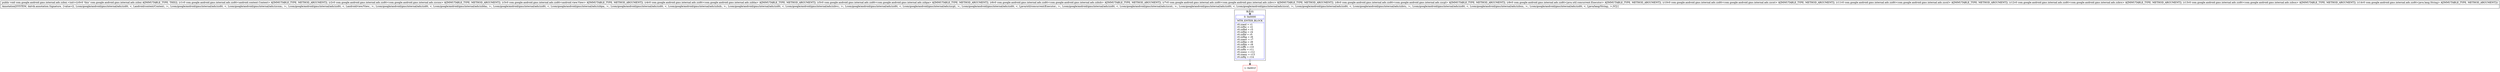 digraph "CFG forcom.google.android.gms.internal.ads.zzbni.\<init\>(Lcom\/google\/android\/gms\/internal\/ads\/zzdtt;Lcom\/google\/android\/gms\/internal\/ads\/zzdtt;Lcom\/google\/android\/gms\/internal\/ads\/zzdtt;Lcom\/google\/android\/gms\/internal\/ads\/zzdtt;Lcom\/google\/android\/gms\/internal\/ads\/zzdtt;Lcom\/google\/android\/gms\/internal\/ads\/zzdtt;Lcom\/google\/android\/gms\/internal\/ads\/zzdtt;Lcom\/google\/android\/gms\/internal\/ads\/zzdtt;Lcom\/google\/android\/gms\/internal\/ads\/zzdtt;Lcom\/google\/android\/gms\/internal\/ads\/zzdtt;Lcom\/google\/android\/gms\/internal\/ads\/zzdtt;Lcom\/google\/android\/gms\/internal\/ads\/zzdtt;Lcom\/google\/android\/gms\/internal\/ads\/zzdtt;Lcom\/google\/android\/gms\/internal\/ads\/zzdtt;)V" {
subgraph cluster_Region_1241951532 {
label = "R(1:0)";
node [shape=record,color=blue];
Node_0 [shape=record,label="{0\:\ 0x0000|MTH_ENTER_BLOCK\l|r0.zzeol = r1\lr0.zzfhc = r2\lr0.zzfhd = r3\lr0.zzfhe = r4\lr0.zzfhf = r5\lr0.zzfhg = r6\lr0.zzexv = r7\lr0.zzfbe = r8\lr0.zzfhh = r9\lr0.zzffh = r10\lr0.zzfhi = r11\lr0.zzexc = r12\lr0.zzexy = r13\lr0.zzfhj = r14\l}"];
}
Node_1 [shape=record,color=red,label="{1\:\ 0x001f}"];
MethodNode[shape=record,label="{public void com.google.android.gms.internal.ads.zzbni.\<init\>((r0v0 'this' com.google.android.gms.internal.ads.zzbni A[IMMUTABLE_TYPE, THIS]), (r1v0 com.google.android.gms.internal.ads.zzdtt\<android.content.Context\> A[IMMUTABLE_TYPE, METHOD_ARGUMENT]), (r2v0 com.google.android.gms.internal.ads.zzdtt\<com.google.android.gms.internal.ads.zzcxm\> A[IMMUTABLE_TYPE, METHOD_ARGUMENT]), (r3v0 com.google.android.gms.internal.ads.zzdtt\<android.view.View\> A[IMMUTABLE_TYPE, METHOD_ARGUMENT]), (r4v0 com.google.android.gms.internal.ads.zzdtt\<com.google.android.gms.internal.ads.zzbha\> A[IMMUTABLE_TYPE, METHOD_ARGUMENT]), (r5v0 com.google.android.gms.internal.ads.zzdtt\<com.google.android.gms.internal.ads.zzbpa\> A[IMMUTABLE_TYPE, METHOD_ARGUMENT]), (r6v0 com.google.android.gms.internal.ads.zzdtt\<com.google.android.gms.internal.ads.zzbzb\> A[IMMUTABLE_TYPE, METHOD_ARGUMENT]), (r7v0 com.google.android.gms.internal.ads.zzdtt\<com.google.android.gms.internal.ads.zzbvc\> A[IMMUTABLE_TYPE, METHOD_ARGUMENT]), (r8v0 com.google.android.gms.internal.ads.zzdtt\<com.google.android.gms.internal.ads.zzcpl\> A[IMMUTABLE_TYPE, METHOD_ARGUMENT]), (r9v0 com.google.android.gms.internal.ads.zzdtt\<java.util.concurrent.Executor\> A[IMMUTABLE_TYPE, METHOD_ARGUMENT]), (r10v0 com.google.android.gms.internal.ads.zzdtt\<com.google.android.gms.internal.ads.zzcxt\> A[IMMUTABLE_TYPE, METHOD_ARGUMENT]), (r11v0 com.google.android.gms.internal.ads.zzdtt\<com.google.android.gms.internal.ads.zzcxl\> A[IMMUTABLE_TYPE, METHOD_ARGUMENT]), (r12v0 com.google.android.gms.internal.ads.zzdtt\<com.google.android.gms.internal.ads.zzbrx\> A[IMMUTABLE_TYPE, METHOD_ARGUMENT]), (r13v0 com.google.android.gms.internal.ads.zzdtt\<com.google.android.gms.internal.ads.zzbsn\> A[IMMUTABLE_TYPE, METHOD_ARGUMENT]), (r14v0 com.google.android.gms.internal.ads.zzdtt\<java.lang.String\> A[IMMUTABLE_TYPE, METHOD_ARGUMENT]))  | Annotation[SYSTEM, dalvik.annotation.Signature, \{value=[(, Lcom\/google\/android\/gms\/internal\/ads\/zzdtt, \<, Landroid\/content\/Context;, \>;, Lcom\/google\/android\/gms\/internal\/ads\/zzdtt, \<, Lcom\/google\/android\/gms\/internal\/ads\/zzcxm;, \>;, Lcom\/google\/android\/gms\/internal\/ads\/zzdtt, \<, Landroid\/view\/View;, \>;, Lcom\/google\/android\/gms\/internal\/ads\/zzdtt, \<, Lcom\/google\/android\/gms\/internal\/ads\/zzbha;, \>;, Lcom\/google\/android\/gms\/internal\/ads\/zzdtt, \<, Lcom\/google\/android\/gms\/internal\/ads\/zzbpa;, \>;, Lcom\/google\/android\/gms\/internal\/ads\/zzdtt, \<, Lcom\/google\/android\/gms\/internal\/ads\/zzbzb;, \>;, Lcom\/google\/android\/gms\/internal\/ads\/zzdtt, \<, Lcom\/google\/android\/gms\/internal\/ads\/zzbvc;, \>;, Lcom\/google\/android\/gms\/internal\/ads\/zzdtt, \<, Lcom\/google\/android\/gms\/internal\/ads\/zzcpl;, \>;, Lcom\/google\/android\/gms\/internal\/ads\/zzdtt, \<, Ljava\/util\/concurrent\/Executor;, \>;, Lcom\/google\/android\/gms\/internal\/ads\/zzdtt, \<, Lcom\/google\/android\/gms\/internal\/ads\/zzcxt;, \>;, Lcom\/google\/android\/gms\/internal\/ads\/zzdtt, \<, Lcom\/google\/android\/gms\/internal\/ads\/zzcxl;, \>;, Lcom\/google\/android\/gms\/internal\/ads\/zzdtt, \<, Lcom\/google\/android\/gms\/internal\/ads\/zzbrx;, \>;, Lcom\/google\/android\/gms\/internal\/ads\/zzdtt, \<, Lcom\/google\/android\/gms\/internal\/ads\/zzbsn;, \>;, Lcom\/google\/android\/gms\/internal\/ads\/zzdtt, \<, Ljava\/lang\/String;, \>;)V]\}]\l}"];
MethodNode -> Node_0;
Node_0 -> Node_1;
}

